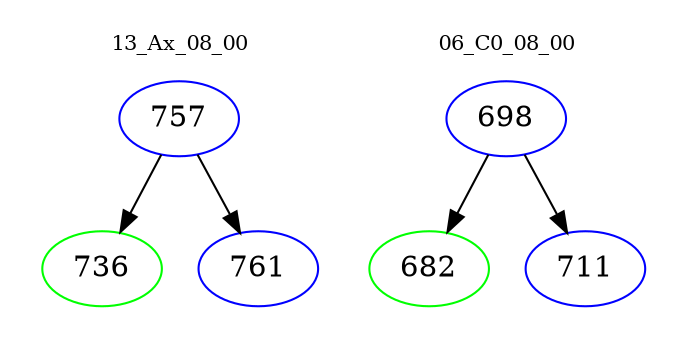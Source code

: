 digraph{
subgraph cluster_0 {
color = white
label = "13_Ax_08_00";
fontsize=10;
T0_757 [label="757", color="blue"]
T0_757 -> T0_736 [color="black"]
T0_736 [label="736", color="green"]
T0_757 -> T0_761 [color="black"]
T0_761 [label="761", color="blue"]
}
subgraph cluster_1 {
color = white
label = "06_C0_08_00";
fontsize=10;
T1_698 [label="698", color="blue"]
T1_698 -> T1_682 [color="black"]
T1_682 [label="682", color="green"]
T1_698 -> T1_711 [color="black"]
T1_711 [label="711", color="blue"]
}
}
